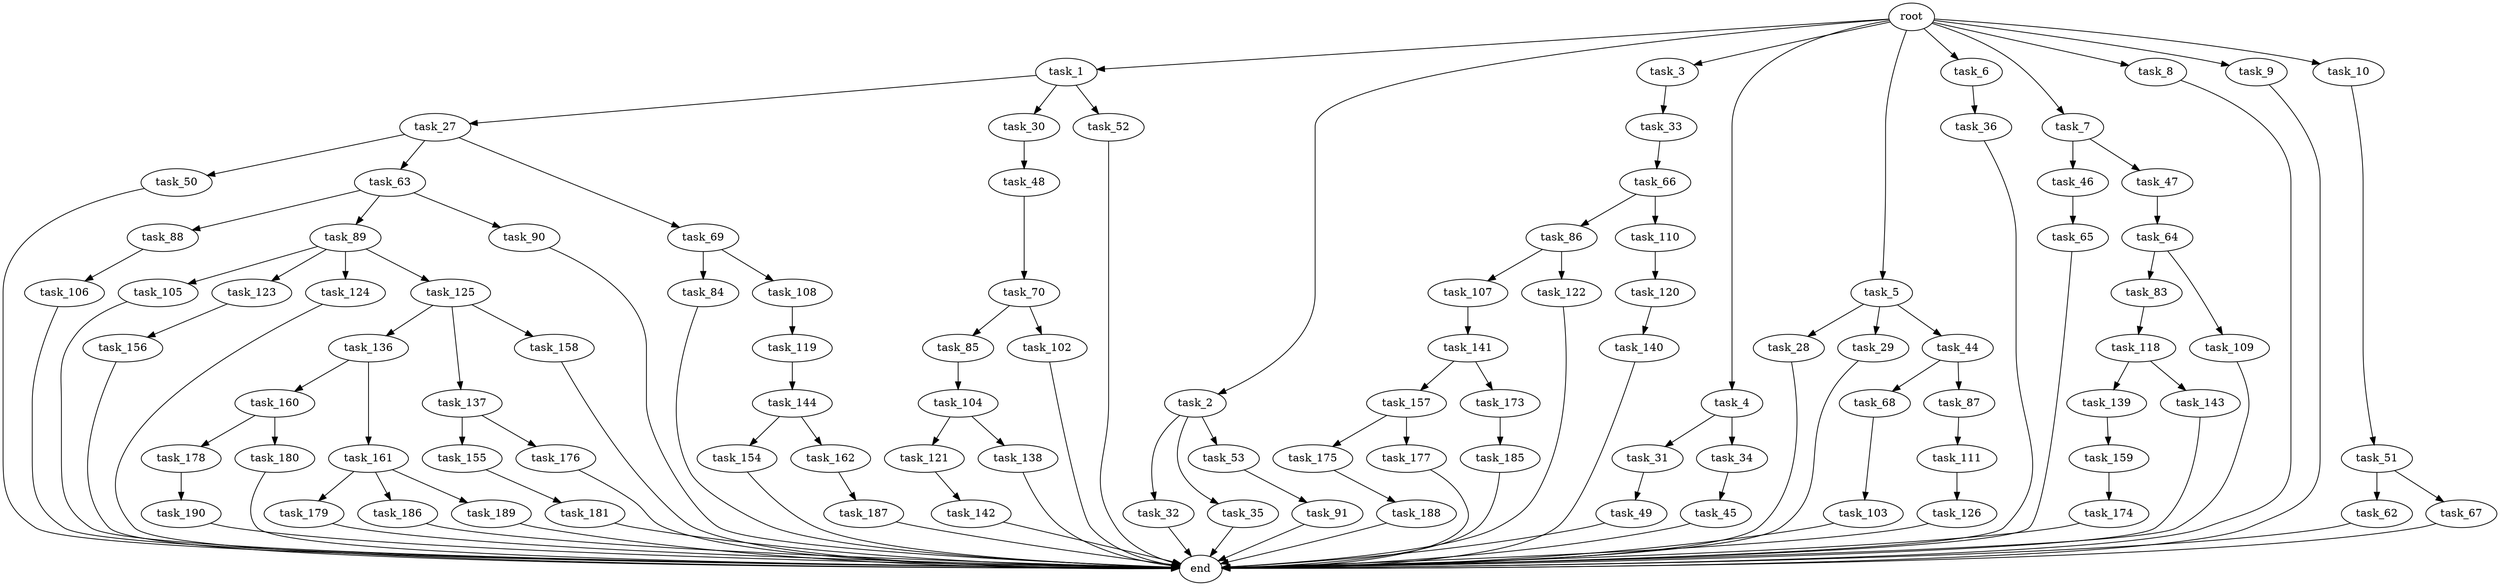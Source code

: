 digraph G {
  root [size="0.000000"];
  task_1 [size="102.400000"];
  task_2 [size="102.400000"];
  task_3 [size="102.400000"];
  task_4 [size="102.400000"];
  task_5 [size="102.400000"];
  task_6 [size="102.400000"];
  task_7 [size="102.400000"];
  task_8 [size="102.400000"];
  task_9 [size="102.400000"];
  task_10 [size="102.400000"];
  task_27 [size="54975581388.800003"];
  task_28 [size="69578470195.199997"];
  task_29 [size="69578470195.199997"];
  task_30 [size="54975581388.800003"];
  task_31 [size="13743895347.200001"];
  task_32 [size="21474836480.000000"];
  task_33 [size="13743895347.200001"];
  task_34 [size="13743895347.200001"];
  task_35 [size="21474836480.000000"];
  task_36 [size="85899345920.000000"];
  task_44 [size="69578470195.199997"];
  task_45 [size="30923764531.200001"];
  task_46 [size="3435973836.800000"];
  task_47 [size="3435973836.800000"];
  task_48 [size="30923764531.200001"];
  task_49 [size="54975581388.800003"];
  task_50 [size="7730941132.800000"];
  task_51 [size="3435973836.800000"];
  task_52 [size="54975581388.800003"];
  task_53 [size="21474836480.000000"];
  task_62 [size="21474836480.000000"];
  task_63 [size="7730941132.800000"];
  task_64 [size="30923764531.200001"];
  task_65 [size="30923764531.200001"];
  task_66 [size="54975581388.800003"];
  task_67 [size="21474836480.000000"];
  task_68 [size="21474836480.000000"];
  task_69 [size="7730941132.800000"];
  task_70 [size="21474836480.000000"];
  task_83 [size="13743895347.200001"];
  task_84 [size="69578470195.199997"];
  task_85 [size="21474836480.000000"];
  task_86 [size="3435973836.800000"];
  task_87 [size="21474836480.000000"];
  task_88 [size="30923764531.200001"];
  task_89 [size="30923764531.200001"];
  task_90 [size="30923764531.200001"];
  task_91 [size="21474836480.000000"];
  task_102 [size="21474836480.000000"];
  task_103 [size="69578470195.199997"];
  task_104 [size="85899345920.000000"];
  task_105 [size="85899345920.000000"];
  task_106 [size="69578470195.199997"];
  task_107 [size="42090679500.800003"];
  task_108 [size="69578470195.199997"];
  task_109 [size="13743895347.200001"];
  task_110 [size="3435973836.800000"];
  task_111 [size="42090679500.800003"];
  task_118 [size="21474836480.000000"];
  task_119 [size="30923764531.200001"];
  task_120 [size="30923764531.200001"];
  task_121 [size="3435973836.800000"];
  task_122 [size="42090679500.800003"];
  task_123 [size="85899345920.000000"];
  task_124 [size="85899345920.000000"];
  task_125 [size="85899345920.000000"];
  task_126 [size="30923764531.200001"];
  task_136 [size="21474836480.000000"];
  task_137 [size="21474836480.000000"];
  task_138 [size="3435973836.800000"];
  task_139 [size="54975581388.800003"];
  task_140 [size="13743895347.200001"];
  task_141 [size="69578470195.199997"];
  task_142 [size="7730941132.800000"];
  task_143 [size="54975581388.800003"];
  task_144 [size="13743895347.200001"];
  task_154 [size="7730941132.800000"];
  task_155 [size="30923764531.200001"];
  task_156 [size="3435973836.800000"];
  task_157 [size="54975581388.800003"];
  task_158 [size="21474836480.000000"];
  task_159 [size="3435973836.800000"];
  task_160 [size="13743895347.200001"];
  task_161 [size="13743895347.200001"];
  task_162 [size="7730941132.800000"];
  task_173 [size="54975581388.800003"];
  task_174 [size="7730941132.800000"];
  task_175 [size="13743895347.200001"];
  task_176 [size="30923764531.200001"];
  task_177 [size="13743895347.200001"];
  task_178 [size="85899345920.000000"];
  task_179 [size="30923764531.200001"];
  task_180 [size="85899345920.000000"];
  task_181 [size="13743895347.200001"];
  task_185 [size="54975581388.800003"];
  task_186 [size="30923764531.200001"];
  task_187 [size="13743895347.200001"];
  task_188 [size="3435973836.800000"];
  task_189 [size="30923764531.200001"];
  task_190 [size="13743895347.200001"];
  end [size="0.000000"];

  root -> task_1 [size="1.000000"];
  root -> task_2 [size="1.000000"];
  root -> task_3 [size="1.000000"];
  root -> task_4 [size="1.000000"];
  root -> task_5 [size="1.000000"];
  root -> task_6 [size="1.000000"];
  root -> task_7 [size="1.000000"];
  root -> task_8 [size="1.000000"];
  root -> task_9 [size="1.000000"];
  root -> task_10 [size="1.000000"];
  task_1 -> task_27 [size="536870912.000000"];
  task_1 -> task_30 [size="536870912.000000"];
  task_1 -> task_52 [size="536870912.000000"];
  task_2 -> task_32 [size="209715200.000000"];
  task_2 -> task_35 [size="209715200.000000"];
  task_2 -> task_53 [size="209715200.000000"];
  task_3 -> task_33 [size="134217728.000000"];
  task_4 -> task_31 [size="134217728.000000"];
  task_4 -> task_34 [size="134217728.000000"];
  task_5 -> task_28 [size="679477248.000000"];
  task_5 -> task_29 [size="679477248.000000"];
  task_5 -> task_44 [size="679477248.000000"];
  task_6 -> task_36 [size="838860800.000000"];
  task_7 -> task_46 [size="33554432.000000"];
  task_7 -> task_47 [size="33554432.000000"];
  task_8 -> end [size="1.000000"];
  task_9 -> end [size="1.000000"];
  task_10 -> task_51 [size="33554432.000000"];
  task_27 -> task_50 [size="75497472.000000"];
  task_27 -> task_63 [size="75497472.000000"];
  task_27 -> task_69 [size="75497472.000000"];
  task_28 -> end [size="1.000000"];
  task_29 -> end [size="1.000000"];
  task_30 -> task_48 [size="301989888.000000"];
  task_31 -> task_49 [size="536870912.000000"];
  task_32 -> end [size="1.000000"];
  task_33 -> task_66 [size="536870912.000000"];
  task_34 -> task_45 [size="301989888.000000"];
  task_35 -> end [size="1.000000"];
  task_36 -> end [size="1.000000"];
  task_44 -> task_68 [size="209715200.000000"];
  task_44 -> task_87 [size="209715200.000000"];
  task_45 -> end [size="1.000000"];
  task_46 -> task_65 [size="301989888.000000"];
  task_47 -> task_64 [size="301989888.000000"];
  task_48 -> task_70 [size="209715200.000000"];
  task_49 -> end [size="1.000000"];
  task_50 -> end [size="1.000000"];
  task_51 -> task_62 [size="209715200.000000"];
  task_51 -> task_67 [size="209715200.000000"];
  task_52 -> end [size="1.000000"];
  task_53 -> task_91 [size="209715200.000000"];
  task_62 -> end [size="1.000000"];
  task_63 -> task_88 [size="301989888.000000"];
  task_63 -> task_89 [size="301989888.000000"];
  task_63 -> task_90 [size="301989888.000000"];
  task_64 -> task_83 [size="134217728.000000"];
  task_64 -> task_109 [size="134217728.000000"];
  task_65 -> end [size="1.000000"];
  task_66 -> task_86 [size="33554432.000000"];
  task_66 -> task_110 [size="33554432.000000"];
  task_67 -> end [size="1.000000"];
  task_68 -> task_103 [size="679477248.000000"];
  task_69 -> task_84 [size="679477248.000000"];
  task_69 -> task_108 [size="679477248.000000"];
  task_70 -> task_85 [size="209715200.000000"];
  task_70 -> task_102 [size="209715200.000000"];
  task_83 -> task_118 [size="209715200.000000"];
  task_84 -> end [size="1.000000"];
  task_85 -> task_104 [size="838860800.000000"];
  task_86 -> task_107 [size="411041792.000000"];
  task_86 -> task_122 [size="411041792.000000"];
  task_87 -> task_111 [size="411041792.000000"];
  task_88 -> task_106 [size="679477248.000000"];
  task_89 -> task_105 [size="838860800.000000"];
  task_89 -> task_123 [size="838860800.000000"];
  task_89 -> task_124 [size="838860800.000000"];
  task_89 -> task_125 [size="838860800.000000"];
  task_90 -> end [size="1.000000"];
  task_91 -> end [size="1.000000"];
  task_102 -> end [size="1.000000"];
  task_103 -> end [size="1.000000"];
  task_104 -> task_121 [size="33554432.000000"];
  task_104 -> task_138 [size="33554432.000000"];
  task_105 -> end [size="1.000000"];
  task_106 -> end [size="1.000000"];
  task_107 -> task_141 [size="679477248.000000"];
  task_108 -> task_119 [size="301989888.000000"];
  task_109 -> end [size="1.000000"];
  task_110 -> task_120 [size="301989888.000000"];
  task_111 -> task_126 [size="301989888.000000"];
  task_118 -> task_139 [size="536870912.000000"];
  task_118 -> task_143 [size="536870912.000000"];
  task_119 -> task_144 [size="134217728.000000"];
  task_120 -> task_140 [size="134217728.000000"];
  task_121 -> task_142 [size="75497472.000000"];
  task_122 -> end [size="1.000000"];
  task_123 -> task_156 [size="33554432.000000"];
  task_124 -> end [size="1.000000"];
  task_125 -> task_136 [size="209715200.000000"];
  task_125 -> task_137 [size="209715200.000000"];
  task_125 -> task_158 [size="209715200.000000"];
  task_126 -> end [size="1.000000"];
  task_136 -> task_160 [size="134217728.000000"];
  task_136 -> task_161 [size="134217728.000000"];
  task_137 -> task_155 [size="301989888.000000"];
  task_137 -> task_176 [size="301989888.000000"];
  task_138 -> end [size="1.000000"];
  task_139 -> task_159 [size="33554432.000000"];
  task_140 -> end [size="1.000000"];
  task_141 -> task_157 [size="536870912.000000"];
  task_141 -> task_173 [size="536870912.000000"];
  task_142 -> end [size="1.000000"];
  task_143 -> end [size="1.000000"];
  task_144 -> task_154 [size="75497472.000000"];
  task_144 -> task_162 [size="75497472.000000"];
  task_154 -> end [size="1.000000"];
  task_155 -> task_181 [size="134217728.000000"];
  task_156 -> end [size="1.000000"];
  task_157 -> task_175 [size="134217728.000000"];
  task_157 -> task_177 [size="134217728.000000"];
  task_158 -> end [size="1.000000"];
  task_159 -> task_174 [size="75497472.000000"];
  task_160 -> task_178 [size="838860800.000000"];
  task_160 -> task_180 [size="838860800.000000"];
  task_161 -> task_179 [size="301989888.000000"];
  task_161 -> task_186 [size="301989888.000000"];
  task_161 -> task_189 [size="301989888.000000"];
  task_162 -> task_187 [size="134217728.000000"];
  task_173 -> task_185 [size="536870912.000000"];
  task_174 -> end [size="1.000000"];
  task_175 -> task_188 [size="33554432.000000"];
  task_176 -> end [size="1.000000"];
  task_177 -> end [size="1.000000"];
  task_178 -> task_190 [size="134217728.000000"];
  task_179 -> end [size="1.000000"];
  task_180 -> end [size="1.000000"];
  task_181 -> end [size="1.000000"];
  task_185 -> end [size="1.000000"];
  task_186 -> end [size="1.000000"];
  task_187 -> end [size="1.000000"];
  task_188 -> end [size="1.000000"];
  task_189 -> end [size="1.000000"];
  task_190 -> end [size="1.000000"];
}

